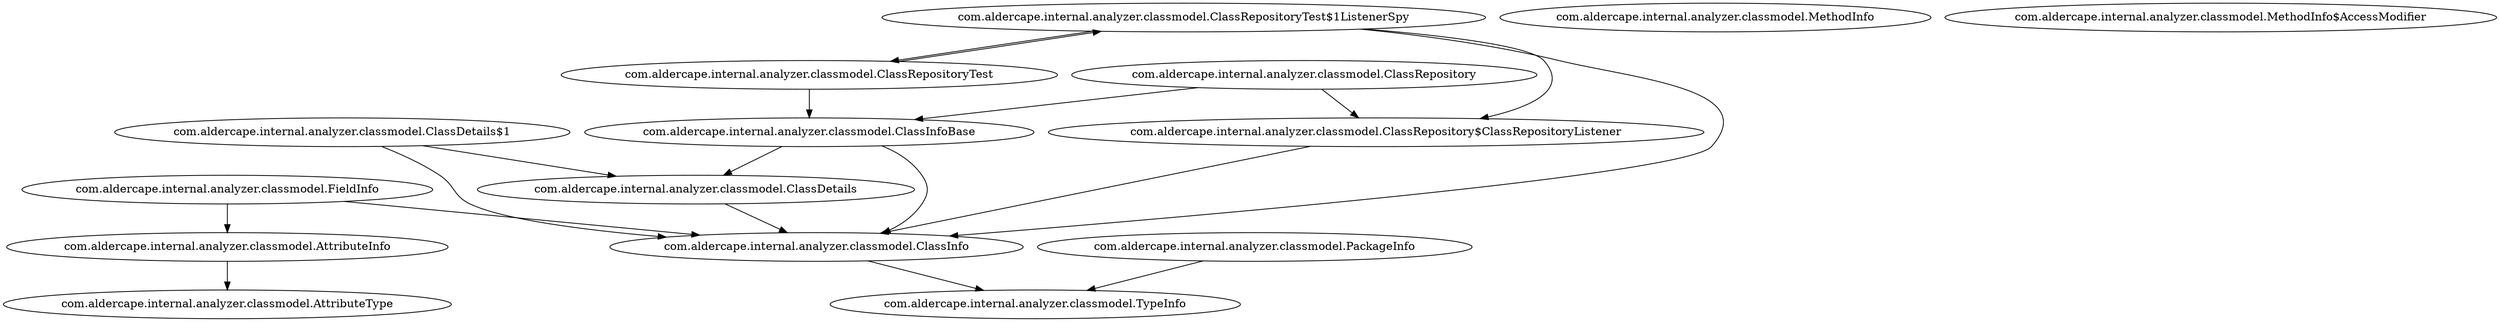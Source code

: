 digraph G {
"com.aldercape.internal.analyzer.classmodel.AttributeInfo" [label="com.aldercape.internal.analyzer.classmodel.AttributeInfo"];
"com.aldercape.internal.analyzer.classmodel.AttributeType" [label="com.aldercape.internal.analyzer.classmodel.AttributeType"];
"com.aldercape.internal.analyzer.classmodel.ClassDetails" [label="com.aldercape.internal.analyzer.classmodel.ClassDetails"];
"com.aldercape.internal.analyzer.classmodel.ClassDetails$1" [label="com.aldercape.internal.analyzer.classmodel.ClassDetails$1"];
"com.aldercape.internal.analyzer.classmodel.ClassInfo" [label="com.aldercape.internal.analyzer.classmodel.ClassInfo"];
"com.aldercape.internal.analyzer.classmodel.ClassInfoBase" [label="com.aldercape.internal.analyzer.classmodel.ClassInfoBase"];
"com.aldercape.internal.analyzer.classmodel.ClassRepository" [label="com.aldercape.internal.analyzer.classmodel.ClassRepository"];
"com.aldercape.internal.analyzer.classmodel.ClassRepository$ClassRepositoryListener" [label="com.aldercape.internal.analyzer.classmodel.ClassRepository$ClassRepositoryListener"];
"com.aldercape.internal.analyzer.classmodel.ClassRepositoryTest" [label="com.aldercape.internal.analyzer.classmodel.ClassRepositoryTest"];
"com.aldercape.internal.analyzer.classmodel.ClassRepositoryTest$1ListenerSpy" [label="com.aldercape.internal.analyzer.classmodel.ClassRepositoryTest$1ListenerSpy"];
"com.aldercape.internal.analyzer.classmodel.FieldInfo" [label="com.aldercape.internal.analyzer.classmodel.FieldInfo"];
"com.aldercape.internal.analyzer.classmodel.MethodInfo" [label="com.aldercape.internal.analyzer.classmodel.MethodInfo"];
"com.aldercape.internal.analyzer.classmodel.MethodInfo$AccessModifier" [label="com.aldercape.internal.analyzer.classmodel.MethodInfo$AccessModifier"];
"com.aldercape.internal.analyzer.classmodel.PackageInfo" [label="com.aldercape.internal.analyzer.classmodel.PackageInfo"];
"com.aldercape.internal.analyzer.classmodel.TypeInfo" [label="com.aldercape.internal.analyzer.classmodel.TypeInfo"];
"com.aldercape.internal.analyzer.classmodel.AttributeInfo" -> "com.aldercape.internal.analyzer.classmodel.AttributeType";
"com.aldercape.internal.analyzer.classmodel.ClassDetails" -> "com.aldercape.internal.analyzer.classmodel.ClassInfo";
"com.aldercape.internal.analyzer.classmodel.ClassDetails$1" -> "com.aldercape.internal.analyzer.classmodel.ClassDetails";
"com.aldercape.internal.analyzer.classmodel.ClassDetails$1" -> "com.aldercape.internal.analyzer.classmodel.ClassInfo";
"com.aldercape.internal.analyzer.classmodel.ClassInfo" -> "com.aldercape.internal.analyzer.classmodel.TypeInfo";
"com.aldercape.internal.analyzer.classmodel.ClassInfoBase" -> "com.aldercape.internal.analyzer.classmodel.ClassDetails";
"com.aldercape.internal.analyzer.classmodel.ClassInfoBase" -> "com.aldercape.internal.analyzer.classmodel.ClassInfo";
"com.aldercape.internal.analyzer.classmodel.ClassRepository" -> "com.aldercape.internal.analyzer.classmodel.ClassInfoBase";
"com.aldercape.internal.analyzer.classmodel.ClassRepository" -> "com.aldercape.internal.analyzer.classmodel.ClassRepository$ClassRepositoryListener";
"com.aldercape.internal.analyzer.classmodel.ClassRepository$ClassRepositoryListener" -> "com.aldercape.internal.analyzer.classmodel.ClassInfo";
"com.aldercape.internal.analyzer.classmodel.ClassRepositoryTest" -> "com.aldercape.internal.analyzer.classmodel.ClassInfoBase";
"com.aldercape.internal.analyzer.classmodel.ClassRepositoryTest" -> "com.aldercape.internal.analyzer.classmodel.ClassRepositoryTest$1ListenerSpy";
"com.aldercape.internal.analyzer.classmodel.ClassRepositoryTest$1ListenerSpy" -> "com.aldercape.internal.analyzer.classmodel.ClassInfo";
"com.aldercape.internal.analyzer.classmodel.ClassRepositoryTest$1ListenerSpy" -> "com.aldercape.internal.analyzer.classmodel.ClassRepository$ClassRepositoryListener";
"com.aldercape.internal.analyzer.classmodel.ClassRepositoryTest$1ListenerSpy" -> "com.aldercape.internal.analyzer.classmodel.ClassRepositoryTest";
"com.aldercape.internal.analyzer.classmodel.FieldInfo" -> "com.aldercape.internal.analyzer.classmodel.AttributeInfo";
"com.aldercape.internal.analyzer.classmodel.FieldInfo" -> "com.aldercape.internal.analyzer.classmodel.ClassInfo";
"com.aldercape.internal.analyzer.classmodel.PackageInfo" -> "com.aldercape.internal.analyzer.classmodel.TypeInfo";
}
